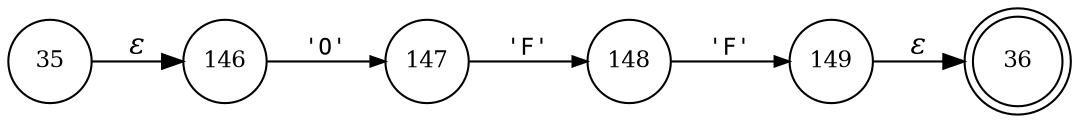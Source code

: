 digraph ATN {
rankdir=LR;
s36[fontsize=11, label="36", shape=doublecircle, fixedsize=true, width=.6];
s146[fontsize=11,label="146", shape=circle, fixedsize=true, width=.55, peripheries=1];
s35[fontsize=11,label="35", shape=circle, fixedsize=true, width=.55, peripheries=1];
s147[fontsize=11,label="147", shape=circle, fixedsize=true, width=.55, peripheries=1];
s148[fontsize=11,label="148", shape=circle, fixedsize=true, width=.55, peripheries=1];
s149[fontsize=11,label="149", shape=circle, fixedsize=true, width=.55, peripheries=1];
s35 -> s146 [fontname="Times-Italic", label="&epsilon;"];
s146 -> s147 [fontsize=11, fontname="Courier", arrowsize=.7, label = "'O'", arrowhead = normal];
s147 -> s148 [fontsize=11, fontname="Courier", arrowsize=.7, label = "'F'", arrowhead = normal];
s148 -> s149 [fontsize=11, fontname="Courier", arrowsize=.7, label = "'F'", arrowhead = normal];
s149 -> s36 [fontname="Times-Italic", label="&epsilon;"];
}